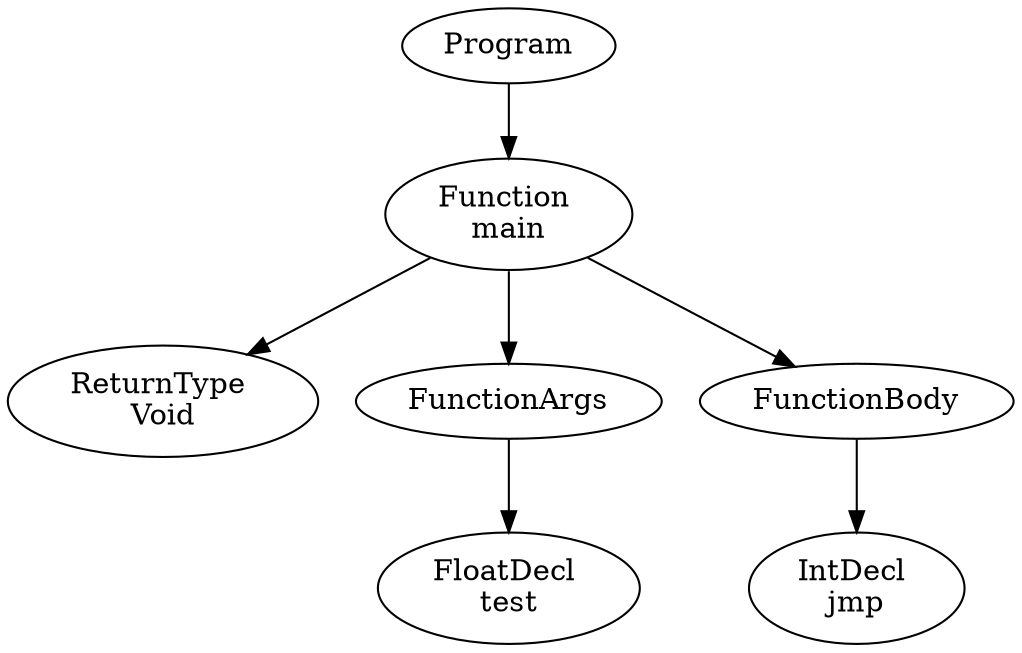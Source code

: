digraph AST {
1 [label="Program"];
2 [label="Function \nmain"];
3 [label="ReturnType \nVoid"];
4 [label="FunctionArgs"];
5 [label="FloatDecl \ntest"];
4 -> 5;
6 [label="FunctionBody"];
7 [label="IntDecl \njmp"];
6 -> 7;
2 -> 3;
2 -> 4;
2 -> 6;
1 -> 2;
}